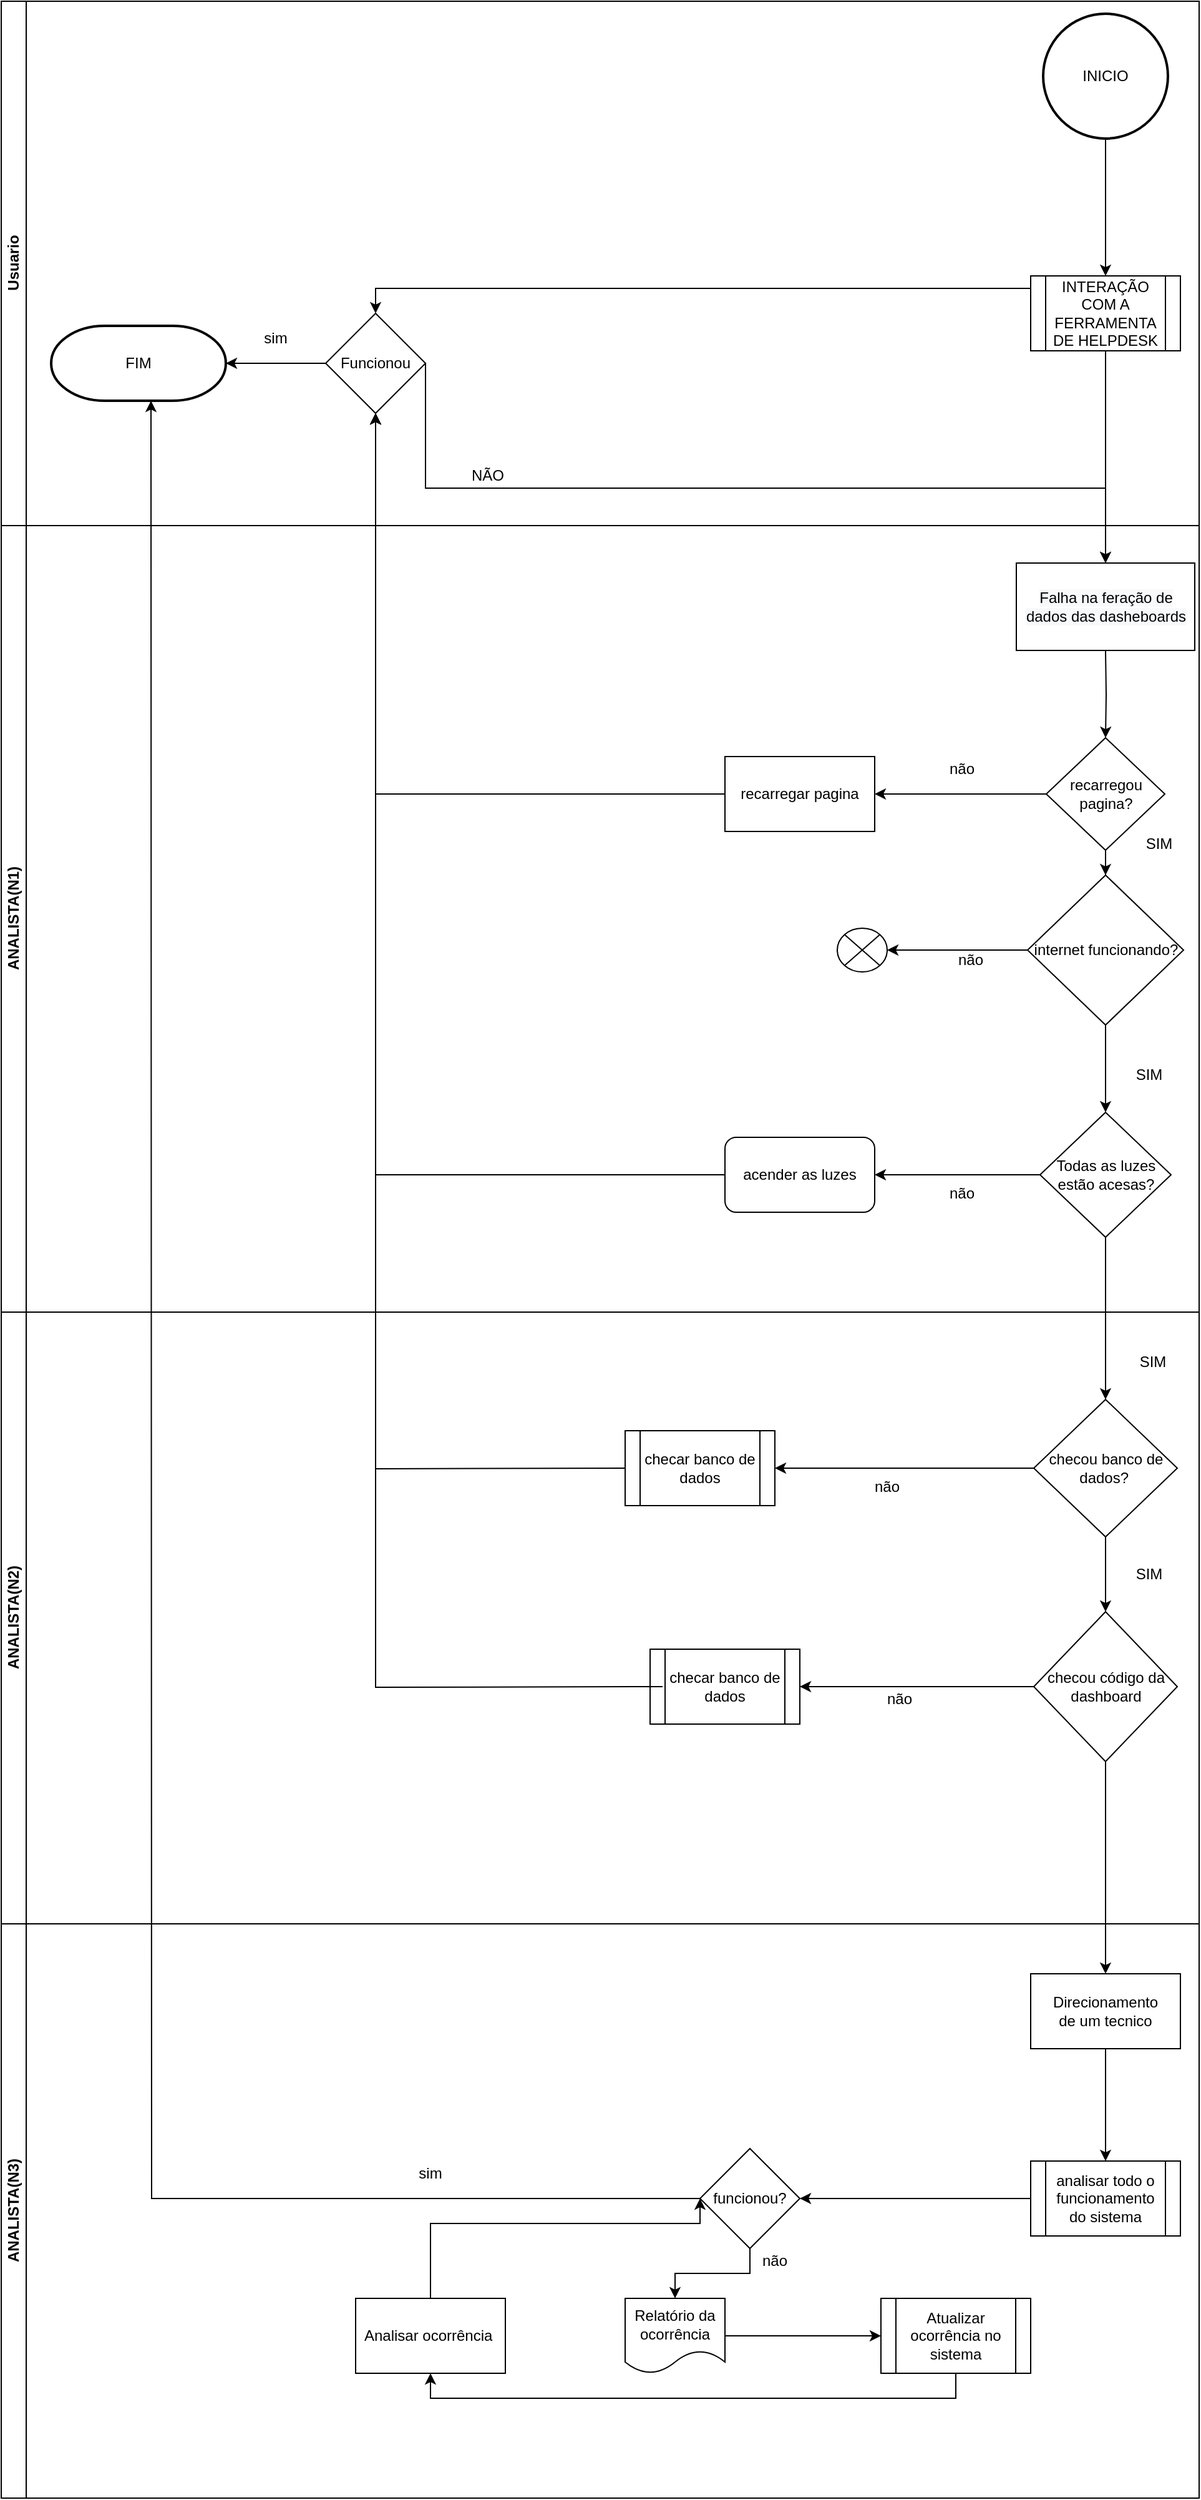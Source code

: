 <mxfile version="13.10.1" type="device"><diagram name="Page-2" id="5BxIVg2tEJL2LXJo3Pq-"><mxGraphModel dx="1108" dy="1651" grid="1" gridSize="10" guides="1" tooltips="1" connect="1" arrows="1" fold="1" page="1" pageScale="1" pageWidth="827" pageHeight="1169" math="0" shadow="0"><root><mxCell id="Cx1bZ6PdatSn4MNKSgRc-0"/><mxCell id="Cx1bZ6PdatSn4MNKSgRc-1" parent="Cx1bZ6PdatSn4MNKSgRc-0"/><mxCell id="icwxP9BIDco4ctWCTQTO-0" value="" style="swimlane;html=1;childLayout=stackLayout;resizeParent=1;resizeParentMax=0;horizontal=1;startSize=0;horizontalStack=0;" parent="Cx1bZ6PdatSn4MNKSgRc-1" vertex="1"><mxGeometry x="70" y="-80" width="960" height="1580" as="geometry"><mxRectangle x="110" y="-60" width="60" height="20" as="alternateBounds"/></mxGeometry></mxCell><mxCell id="icwxP9BIDco4ctWCTQTO-1" value="ANALISTA(N1)" style="swimlane;html=1;startSize=20;horizontal=0;" parent="icwxP9BIDco4ctWCTQTO-0" vertex="1"><mxGeometry width="960" height="630" as="geometry"/></mxCell><mxCell id="icwxP9BIDco4ctWCTQTO-16" style="edgeStyle=orthogonalEdgeStyle;rounded=0;orthogonalLoop=1;jettySize=auto;html=1;exitX=0.5;exitY=1;exitDx=0;exitDy=0;exitPerimeter=0;" parent="icwxP9BIDco4ctWCTQTO-1" target="icwxP9BIDco4ctWCTQTO-15" edge="1"><mxGeometry relative="1" as="geometry"><mxPoint x="885" y="100" as="sourcePoint"/></mxGeometry></mxCell><mxCell id="icwxP9BIDco4ctWCTQTO-18" style="edgeStyle=orthogonalEdgeStyle;rounded=0;orthogonalLoop=1;jettySize=auto;html=1;exitX=0;exitY=0.5;exitDx=0;exitDy=0;entryX=1;entryY=0.5;entryDx=0;entryDy=0;" parent="icwxP9BIDco4ctWCTQTO-1" source="icwxP9BIDco4ctWCTQTO-15" target="icwxP9BIDco4ctWCTQTO-17" edge="1"><mxGeometry relative="1" as="geometry"/></mxCell><mxCell id="icwxP9BIDco4ctWCTQTO-31" style="edgeStyle=orthogonalEdgeStyle;rounded=0;orthogonalLoop=1;jettySize=auto;html=1;exitX=0.5;exitY=1;exitDx=0;exitDy=0;" parent="icwxP9BIDco4ctWCTQTO-1" source="icwxP9BIDco4ctWCTQTO-15" target="icwxP9BIDco4ctWCTQTO-30" edge="1"><mxGeometry relative="1" as="geometry"/></mxCell><mxCell id="icwxP9BIDco4ctWCTQTO-15" value="recarregou pagina?" style="rhombus;whiteSpace=wrap;html=1;" parent="icwxP9BIDco4ctWCTQTO-1" vertex="1"><mxGeometry x="837.5" y="170" width="95" height="90" as="geometry"/></mxCell><mxCell id="icwxP9BIDco4ctWCTQTO-17" value="recarregar pagina" style="rounded=0;whiteSpace=wrap;html=1;" parent="icwxP9BIDco4ctWCTQTO-1" vertex="1"><mxGeometry x="580" y="185" width="120" height="60" as="geometry"/></mxCell><mxCell id="icwxP9BIDco4ctWCTQTO-19" value="não" style="text;html=1;strokeColor=none;fillColor=none;align=center;verticalAlign=middle;whiteSpace=wrap;rounded=0;" parent="icwxP9BIDco4ctWCTQTO-1" vertex="1"><mxGeometry x="750" y="185" width="40" height="20" as="geometry"/></mxCell><mxCell id="icwxP9BIDco4ctWCTQTO-33" style="edgeStyle=orthogonalEdgeStyle;rounded=0;orthogonalLoop=1;jettySize=auto;html=1;exitX=0.5;exitY=1;exitDx=0;exitDy=0;entryX=0.5;entryY=0;entryDx=0;entryDy=0;" parent="icwxP9BIDco4ctWCTQTO-1" source="icwxP9BIDco4ctWCTQTO-30" target="icwxP9BIDco4ctWCTQTO-32" edge="1"><mxGeometry relative="1" as="geometry"/></mxCell><mxCell id="icwxP9BIDco4ctWCTQTO-100" style="edgeStyle=orthogonalEdgeStyle;rounded=0;orthogonalLoop=1;jettySize=auto;html=1;exitX=0;exitY=0.5;exitDx=0;exitDy=0;entryX=1;entryY=0.5;entryDx=0;entryDy=0;entryPerimeter=0;" parent="icwxP9BIDco4ctWCTQTO-1" source="icwxP9BIDco4ctWCTQTO-30" target="icwxP9BIDco4ctWCTQTO-99" edge="1"><mxGeometry relative="1" as="geometry"/></mxCell><mxCell id="icwxP9BIDco4ctWCTQTO-30" value="internet funcionando?" style="rhombus;whiteSpace=wrap;html=1;" parent="icwxP9BIDco4ctWCTQTO-1" vertex="1"><mxGeometry x="822.5" y="280" width="125" height="120" as="geometry"/></mxCell><mxCell id="icwxP9BIDco4ctWCTQTO-38" style="edgeStyle=orthogonalEdgeStyle;rounded=0;orthogonalLoop=1;jettySize=auto;html=1;exitX=0;exitY=0.5;exitDx=0;exitDy=0;" parent="icwxP9BIDco4ctWCTQTO-1" source="icwxP9BIDco4ctWCTQTO-32" target="icwxP9BIDco4ctWCTQTO-37" edge="1"><mxGeometry relative="1" as="geometry"/></mxCell><mxCell id="icwxP9BIDco4ctWCTQTO-32" value="Todas as luzes estão acesas?" style="rhombus;whiteSpace=wrap;html=1;" parent="icwxP9BIDco4ctWCTQTO-1" vertex="1"><mxGeometry x="832.5" y="470" width="105" height="100" as="geometry"/></mxCell><mxCell id="icwxP9BIDco4ctWCTQTO-37" value="acender as luzes" style="rounded=1;whiteSpace=wrap;html=1;" parent="icwxP9BIDco4ctWCTQTO-1" vertex="1"><mxGeometry x="580" y="490" width="120" height="60" as="geometry"/></mxCell><mxCell id="icwxP9BIDco4ctWCTQTO-41" value="não" style="text;html=1;strokeColor=none;fillColor=none;align=center;verticalAlign=middle;whiteSpace=wrap;rounded=0;" parent="icwxP9BIDco4ctWCTQTO-1" vertex="1"><mxGeometry x="750" y="525" width="40" height="20" as="geometry"/></mxCell><mxCell id="icwxP9BIDco4ctWCTQTO-42" value="SIM&lt;br&gt;" style="text;html=1;strokeColor=none;fillColor=none;align=center;verticalAlign=middle;whiteSpace=wrap;rounded=0;" parent="icwxP9BIDco4ctWCTQTO-1" vertex="1"><mxGeometry x="900" y="430" width="40" height="20" as="geometry"/></mxCell><mxCell id="icwxP9BIDco4ctWCTQTO-59" value="SIM&lt;br&gt;" style="text;html=1;strokeColor=none;fillColor=none;align=center;verticalAlign=middle;whiteSpace=wrap;rounded=0;" parent="icwxP9BIDco4ctWCTQTO-1" vertex="1"><mxGeometry x="907.5" y="245" width="40" height="20" as="geometry"/></mxCell><mxCell id="icwxP9BIDco4ctWCTQTO-99" value="" style="verticalLabelPosition=bottom;verticalAlign=top;html=1;shape=mxgraph.flowchart.or;" parent="icwxP9BIDco4ctWCTQTO-1" vertex="1"><mxGeometry x="670" y="322.5" width="40" height="35" as="geometry"/></mxCell><mxCell id="icwxP9BIDco4ctWCTQTO-101" value="não" style="text;html=1;strokeColor=none;fillColor=none;align=center;verticalAlign=middle;whiteSpace=wrap;rounded=0;" parent="icwxP9BIDco4ctWCTQTO-1" vertex="1"><mxGeometry x="757" y="337.5" width="40" height="20" as="geometry"/></mxCell><mxCell id="icwxP9BIDco4ctWCTQTO-115" value="&#10;&#10;&lt;span style=&quot;color: rgb(0, 0, 0); font-family: helvetica; font-size: 12px; font-style: normal; font-weight: 400; letter-spacing: normal; text-align: center; text-indent: 0px; text-transform: none; word-spacing: 0px; background-color: rgb(248, 249, 250); display: inline; float: none;&quot;&gt;Falha na feração de dados das dasheboards&lt;/span&gt;&#10;&#10;" style="rounded=0;whiteSpace=wrap;html=1;" parent="icwxP9BIDco4ctWCTQTO-1" vertex="1"><mxGeometry x="813.5" y="30" width="143" height="70" as="geometry"/></mxCell><mxCell id="icwxP9BIDco4ctWCTQTO-2" value="ANALISTA(N2)" style="swimlane;html=1;startSize=20;horizontal=0;" parent="icwxP9BIDco4ctWCTQTO-0" vertex="1"><mxGeometry y="630" width="960" height="490" as="geometry"/></mxCell><mxCell id="icwxP9BIDco4ctWCTQTO-63" style="edgeStyle=orthogonalEdgeStyle;rounded=0;orthogonalLoop=1;jettySize=auto;html=1;exitX=0.5;exitY=1;exitDx=0;exitDy=0;" parent="icwxP9BIDco4ctWCTQTO-2" source="icwxP9BIDco4ctWCTQTO-60" target="icwxP9BIDco4ctWCTQTO-62" edge="1"><mxGeometry relative="1" as="geometry"/></mxCell><mxCell id="icwxP9BIDco4ctWCTQTO-68" style="edgeStyle=orthogonalEdgeStyle;rounded=0;orthogonalLoop=1;jettySize=auto;html=1;exitX=0;exitY=0.5;exitDx=0;exitDy=0;entryX=1;entryY=0.5;entryDx=0;entryDy=0;" parent="icwxP9BIDco4ctWCTQTO-2" source="icwxP9BIDco4ctWCTQTO-60" target="icwxP9BIDco4ctWCTQTO-81" edge="1"><mxGeometry relative="1" as="geometry"><mxPoint x="610" y="125" as="targetPoint"/></mxGeometry></mxCell><mxCell id="icwxP9BIDco4ctWCTQTO-60" value="checou banco de dados?&amp;nbsp;" style="rhombus;whiteSpace=wrap;html=1;" parent="icwxP9BIDco4ctWCTQTO-2" vertex="1"><mxGeometry x="827.5" y="70" width="115" height="110" as="geometry"/></mxCell><mxCell id="icwxP9BIDco4ctWCTQTO-62" value="checou código da dashboard" style="rhombus;whiteSpace=wrap;html=1;" parent="icwxP9BIDco4ctWCTQTO-2" vertex="1"><mxGeometry x="827.5" y="240" width="115" height="120" as="geometry"/></mxCell><mxCell id="icwxP9BIDco4ctWCTQTO-64" value="SIM&lt;br&gt;" style="text;html=1;strokeColor=none;fillColor=none;align=center;verticalAlign=middle;whiteSpace=wrap;rounded=0;" parent="icwxP9BIDco4ctWCTQTO-2" vertex="1"><mxGeometry x="900" y="200" width="40" height="20" as="geometry"/></mxCell><mxCell id="icwxP9BIDco4ctWCTQTO-65" value="SIM&lt;br&gt;" style="text;html=1;strokeColor=none;fillColor=none;align=center;verticalAlign=middle;whiteSpace=wrap;rounded=0;" parent="icwxP9BIDco4ctWCTQTO-2" vertex="1"><mxGeometry x="902.5" y="30" width="40" height="20" as="geometry"/></mxCell><mxCell id="icwxP9BIDco4ctWCTQTO-69" value="não" style="text;html=1;strokeColor=none;fillColor=none;align=center;verticalAlign=middle;whiteSpace=wrap;rounded=0;" parent="icwxP9BIDco4ctWCTQTO-2" vertex="1"><mxGeometry x="690" y="130" width="40" height="20" as="geometry"/></mxCell><mxCell id="icwxP9BIDco4ctWCTQTO-72" style="edgeStyle=orthogonalEdgeStyle;rounded=0;orthogonalLoop=1;jettySize=auto;html=1;exitX=0;exitY=0.5;exitDx=0;exitDy=0;entryX=1;entryY=0.5;entryDx=0;entryDy=0;" parent="icwxP9BIDco4ctWCTQTO-2" source="icwxP9BIDco4ctWCTQTO-62" target="icwxP9BIDco4ctWCTQTO-82" edge="1"><mxGeometry relative="1" as="geometry"><mxPoint x="630" y="300" as="targetPoint"/></mxGeometry></mxCell><mxCell id="icwxP9BIDco4ctWCTQTO-75" value="não" style="text;html=1;strokeColor=none;fillColor=none;align=center;verticalAlign=middle;whiteSpace=wrap;rounded=0;" parent="icwxP9BIDco4ctWCTQTO-2" vertex="1"><mxGeometry x="700" y="300" width="40" height="20" as="geometry"/></mxCell><mxCell id="icwxP9BIDco4ctWCTQTO-81" value="&lt;span&gt;checar banco de dados&lt;/span&gt;" style="shape=process;whiteSpace=wrap;html=1;backgroundOutline=1;" parent="icwxP9BIDco4ctWCTQTO-2" vertex="1"><mxGeometry x="500" y="95" width="120" height="60" as="geometry"/></mxCell><mxCell id="icwxP9BIDco4ctWCTQTO-82" value="&lt;span&gt;checar banco de dados&lt;/span&gt;" style="shape=process;whiteSpace=wrap;html=1;backgroundOutline=1;" parent="icwxP9BIDco4ctWCTQTO-2" vertex="1"><mxGeometry x="520" y="270" width="120" height="60" as="geometry"/></mxCell><mxCell id="icwxP9BIDco4ctWCTQTO-3" value="ANALISTA(N3)" style="swimlane;html=1;startSize=20;horizontal=0;" parent="icwxP9BIDco4ctWCTQTO-0" vertex="1"><mxGeometry y="1120" width="960" height="460" as="geometry"/></mxCell><mxCell id="icwxP9BIDco4ctWCTQTO-84" style="edgeStyle=orthogonalEdgeStyle;rounded=0;orthogonalLoop=1;jettySize=auto;html=1;exitX=0.5;exitY=1;exitDx=0;exitDy=0;entryX=0.5;entryY=0;entryDx=0;entryDy=0;" parent="icwxP9BIDco4ctWCTQTO-3" source="icwxP9BIDco4ctWCTQTO-79" target="icwxP9BIDco4ctWCTQTO-83" edge="1"><mxGeometry relative="1" as="geometry"/></mxCell><mxCell id="icwxP9BIDco4ctWCTQTO-79" value="Direcionamento&lt;br&gt;de um tecnico" style="rounded=0;whiteSpace=wrap;html=1;" parent="icwxP9BIDco4ctWCTQTO-3" vertex="1"><mxGeometry x="825" y="40" width="120" height="60" as="geometry"/></mxCell><mxCell id="icwxP9BIDco4ctWCTQTO-87" style="edgeStyle=orthogonalEdgeStyle;rounded=0;orthogonalLoop=1;jettySize=auto;html=1;exitX=0;exitY=0.5;exitDx=0;exitDy=0;entryX=1;entryY=0.5;entryDx=0;entryDy=0;" parent="icwxP9BIDco4ctWCTQTO-3" source="icwxP9BIDco4ctWCTQTO-83" target="icwxP9BIDco4ctWCTQTO-86" edge="1"><mxGeometry relative="1" as="geometry"/></mxCell><mxCell id="icwxP9BIDco4ctWCTQTO-83" value="analisar todo o funcionamento&lt;br&gt;do sistema" style="shape=process;whiteSpace=wrap;html=1;backgroundOutline=1;" parent="icwxP9BIDco4ctWCTQTO-3" vertex="1"><mxGeometry x="825" y="190" width="120" height="60" as="geometry"/></mxCell><mxCell id="icwxP9BIDco4ctWCTQTO-89" style="edgeStyle=orthogonalEdgeStyle;rounded=0;orthogonalLoop=1;jettySize=auto;html=1;exitX=0.5;exitY=1;exitDx=0;exitDy=0;entryX=0.5;entryY=0;entryDx=0;entryDy=0;" parent="icwxP9BIDco4ctWCTQTO-3" source="icwxP9BIDco4ctWCTQTO-86" target="icwxP9BIDco4ctWCTQTO-92" edge="1"><mxGeometry relative="1" as="geometry"/></mxCell><mxCell id="icwxP9BIDco4ctWCTQTO-86" value="funcionou?" style="rhombus;whiteSpace=wrap;html=1;" parent="icwxP9BIDco4ctWCTQTO-3" vertex="1"><mxGeometry x="560" y="180" width="80" height="80" as="geometry"/></mxCell><mxCell id="icwxP9BIDco4ctWCTQTO-96" style="edgeStyle=orthogonalEdgeStyle;rounded=0;orthogonalLoop=1;jettySize=auto;html=1;exitX=0.5;exitY=1;exitDx=0;exitDy=0;entryX=0.5;entryY=1;entryDx=0;entryDy=0;" parent="icwxP9BIDco4ctWCTQTO-3" source="icwxP9BIDco4ctWCTQTO-88" target="icwxP9BIDco4ctWCTQTO-94" edge="1"><mxGeometry relative="1" as="geometry"/></mxCell><mxCell id="icwxP9BIDco4ctWCTQTO-88" value="Atualizar ocorrência no sistema" style="shape=process;whiteSpace=wrap;html=1;backgroundOutline=1;" parent="icwxP9BIDco4ctWCTQTO-3" vertex="1"><mxGeometry x="705" y="300" width="120" height="60" as="geometry"/></mxCell><mxCell id="icwxP9BIDco4ctWCTQTO-90" value="não" style="text;html=1;strokeColor=none;fillColor=none;align=center;verticalAlign=middle;whiteSpace=wrap;rounded=0;" parent="icwxP9BIDco4ctWCTQTO-3" vertex="1"><mxGeometry x="600" y="260" width="40" height="20" as="geometry"/></mxCell><mxCell id="icwxP9BIDco4ctWCTQTO-93" style="edgeStyle=orthogonalEdgeStyle;rounded=0;orthogonalLoop=1;jettySize=auto;html=1;exitX=1;exitY=0.5;exitDx=0;exitDy=0;" parent="icwxP9BIDco4ctWCTQTO-3" source="icwxP9BIDco4ctWCTQTO-92" target="icwxP9BIDco4ctWCTQTO-88" edge="1"><mxGeometry relative="1" as="geometry"/></mxCell><mxCell id="icwxP9BIDco4ctWCTQTO-92" value="Relatório da ocorrência" style="shape=document;whiteSpace=wrap;html=1;boundedLbl=1;" parent="icwxP9BIDco4ctWCTQTO-3" vertex="1"><mxGeometry x="500" y="300" width="80" height="60" as="geometry"/></mxCell><mxCell id="icwxP9BIDco4ctWCTQTO-95" style="edgeStyle=orthogonalEdgeStyle;rounded=0;orthogonalLoop=1;jettySize=auto;html=1;exitX=0.5;exitY=0;exitDx=0;exitDy=0;" parent="icwxP9BIDco4ctWCTQTO-3" source="icwxP9BIDco4ctWCTQTO-94" edge="1"><mxGeometry relative="1" as="geometry"><mxPoint x="560" y="220" as="targetPoint"/><Array as="points"><mxPoint x="344" y="240"/><mxPoint x="560" y="240"/></Array></mxGeometry></mxCell><mxCell id="icwxP9BIDco4ctWCTQTO-94" value="Analisar ocorrência&amp;nbsp;" style="rounded=0;whiteSpace=wrap;html=1;" parent="icwxP9BIDco4ctWCTQTO-3" vertex="1"><mxGeometry x="284" y="300" width="120" height="60" as="geometry"/></mxCell><mxCell id="icwxP9BIDco4ctWCTQTO-97" value="sim" style="text;html=1;strokeColor=none;fillColor=none;align=center;verticalAlign=middle;whiteSpace=wrap;rounded=0;" parent="icwxP9BIDco4ctWCTQTO-3" vertex="1"><mxGeometry x="324" y="190" width="40" height="20" as="geometry"/></mxCell><mxCell id="icwxP9BIDco4ctWCTQTO-61" style="edgeStyle=orthogonalEdgeStyle;rounded=0;orthogonalLoop=1;jettySize=auto;html=1;exitX=0.5;exitY=1;exitDx=0;exitDy=0;" parent="icwxP9BIDco4ctWCTQTO-0" source="icwxP9BIDco4ctWCTQTO-32" target="icwxP9BIDco4ctWCTQTO-60" edge="1"><mxGeometry relative="1" as="geometry"/></mxCell><mxCell id="icwxP9BIDco4ctWCTQTO-80" style="edgeStyle=orthogonalEdgeStyle;rounded=0;orthogonalLoop=1;jettySize=auto;html=1;exitX=0.5;exitY=1;exitDx=0;exitDy=0;entryX=0.5;entryY=0;entryDx=0;entryDy=0;" parent="icwxP9BIDco4ctWCTQTO-0" source="icwxP9BIDco4ctWCTQTO-62" target="icwxP9BIDco4ctWCTQTO-79" edge="1"><mxGeometry relative="1" as="geometry"/></mxCell><mxCell id="icwxP9BIDco4ctWCTQTO-23" value="Usuario" style="swimlane;html=1;startSize=20;horizontal=0;" parent="Cx1bZ6PdatSn4MNKSgRc-1" vertex="1"><mxGeometry x="70" y="-500" width="960" height="420" as="geometry"/></mxCell><mxCell id="icwxP9BIDco4ctWCTQTO-36" style="edgeStyle=orthogonalEdgeStyle;rounded=0;orthogonalLoop=1;jettySize=auto;html=1;exitX=0;exitY=0.5;exitDx=0;exitDy=0;" parent="icwxP9BIDco4ctWCTQTO-23" source="icwxP9BIDco4ctWCTQTO-22" edge="1"><mxGeometry relative="1" as="geometry"><mxPoint x="180" y="290" as="targetPoint"/></mxGeometry></mxCell><mxCell id="icwxP9BIDco4ctWCTQTO-22" value="Funcionou" style="rhombus;whiteSpace=wrap;html=1;" parent="icwxP9BIDco4ctWCTQTO-23" vertex="1"><mxGeometry x="260" y="250" width="80" height="80" as="geometry"/></mxCell><mxCell id="icwxP9BIDco4ctWCTQTO-98" value="sim" style="text;html=1;strokeColor=none;fillColor=none;align=center;verticalAlign=middle;whiteSpace=wrap;rounded=0;" parent="icwxP9BIDco4ctWCTQTO-23" vertex="1"><mxGeometry x="200" y="260" width="40" height="20" as="geometry"/></mxCell><mxCell id="icwxP9BIDco4ctWCTQTO-103" value="FIM" style="strokeWidth=2;html=1;shape=mxgraph.flowchart.terminator;whiteSpace=wrap;" parent="icwxP9BIDco4ctWCTQTO-23" vertex="1"><mxGeometry x="40" y="260" width="140" height="60" as="geometry"/></mxCell><mxCell id="icwxP9BIDco4ctWCTQTO-105" value="NÃO&lt;br&gt;" style="text;html=1;strokeColor=none;fillColor=none;align=center;verticalAlign=middle;whiteSpace=wrap;rounded=0;" parent="icwxP9BIDco4ctWCTQTO-23" vertex="1"><mxGeometry x="370" y="370" width="40" height="20" as="geometry"/></mxCell><mxCell id="icwxP9BIDco4ctWCTQTO-109" style="edgeStyle=orthogonalEdgeStyle;rounded=0;orthogonalLoop=1;jettySize=auto;html=1;exitX=0.5;exitY=1;exitDx=0;exitDy=0;exitPerimeter=0;entryX=0.5;entryY=0;entryDx=0;entryDy=0;" parent="icwxP9BIDco4ctWCTQTO-23" source="icwxP9BIDco4ctWCTQTO-107" target="icwxP9BIDco4ctWCTQTO-110" edge="1"><mxGeometry relative="1" as="geometry"><mxPoint x="890" y="160" as="targetPoint"/></mxGeometry></mxCell><mxCell id="icwxP9BIDco4ctWCTQTO-107" value="INICIO" style="strokeWidth=2;html=1;shape=mxgraph.flowchart.start_2;whiteSpace=wrap;" parent="icwxP9BIDco4ctWCTQTO-23" vertex="1"><mxGeometry x="835" y="10" width="100" height="100" as="geometry"/></mxCell><mxCell id="icwxP9BIDco4ctWCTQTO-112" style="edgeStyle=orthogonalEdgeStyle;rounded=0;orthogonalLoop=1;jettySize=auto;html=1;exitX=0;exitY=0.5;exitDx=0;exitDy=0;entryX=0.5;entryY=0;entryDx=0;entryDy=0;" parent="icwxP9BIDco4ctWCTQTO-23" source="icwxP9BIDco4ctWCTQTO-110" target="icwxP9BIDco4ctWCTQTO-22" edge="1"><mxGeometry relative="1" as="geometry"><Array as="points"><mxPoint x="825" y="230"/><mxPoint x="300" y="230"/></Array></mxGeometry></mxCell><mxCell id="icwxP9BIDco4ctWCTQTO-110" value="INTERAÇÃO COM A FERRAMENTA DE HELPDESK" style="shape=process;whiteSpace=wrap;html=1;backgroundOutline=1;" parent="icwxP9BIDco4ctWCTQTO-23" vertex="1"><mxGeometry x="825" y="220" width="120" height="60" as="geometry"/></mxCell><mxCell id="icwxP9BIDco4ctWCTQTO-34" style="edgeStyle=orthogonalEdgeStyle;rounded=0;orthogonalLoop=1;jettySize=auto;html=1;exitX=0;exitY=0.5;exitDx=0;exitDy=0;" parent="Cx1bZ6PdatSn4MNKSgRc-1" source="icwxP9BIDco4ctWCTQTO-17" target="icwxP9BIDco4ctWCTQTO-22" edge="1"><mxGeometry relative="1" as="geometry"/></mxCell><mxCell id="icwxP9BIDco4ctWCTQTO-39" style="edgeStyle=orthogonalEdgeStyle;rounded=0;orthogonalLoop=1;jettySize=auto;html=1;exitX=0;exitY=0.5;exitDx=0;exitDy=0;entryX=0.5;entryY=1;entryDx=0;entryDy=0;" parent="Cx1bZ6PdatSn4MNKSgRc-1" source="icwxP9BIDco4ctWCTQTO-37" target="icwxP9BIDco4ctWCTQTO-22" edge="1"><mxGeometry relative="1" as="geometry"><mxPoint x="360" y="-20" as="targetPoint"/></mxGeometry></mxCell><mxCell id="icwxP9BIDco4ctWCTQTO-70" style="edgeStyle=orthogonalEdgeStyle;rounded=0;orthogonalLoop=1;jettySize=auto;html=1;entryX=0.5;entryY=1;entryDx=0;entryDy=0;" parent="Cx1bZ6PdatSn4MNKSgRc-1" target="icwxP9BIDco4ctWCTQTO-22" edge="1"><mxGeometry relative="1" as="geometry"><mxPoint x="360" y="-10" as="targetPoint"/><mxPoint x="570" y="675" as="sourcePoint"/></mxGeometry></mxCell><mxCell id="icwxP9BIDco4ctWCTQTO-76" style="edgeStyle=orthogonalEdgeStyle;rounded=0;orthogonalLoop=1;jettySize=auto;html=1;exitX=0;exitY=0.5;exitDx=0;exitDy=0;entryX=0.5;entryY=1;entryDx=0;entryDy=0;" parent="Cx1bZ6PdatSn4MNKSgRc-1" target="icwxP9BIDco4ctWCTQTO-22" edge="1"><mxGeometry relative="1" as="geometry"><mxPoint x="360" y="-20" as="targetPoint"/><mxPoint x="600" y="850" as="sourcePoint"/></mxGeometry></mxCell><mxCell id="icwxP9BIDco4ctWCTQTO-91" style="edgeStyle=orthogonalEdgeStyle;rounded=0;orthogonalLoop=1;jettySize=auto;html=1;exitX=0;exitY=0.5;exitDx=0;exitDy=0;entryX=0.5;entryY=1;entryDx=0;entryDy=0;" parent="Cx1bZ6PdatSn4MNKSgRc-1" source="icwxP9BIDco4ctWCTQTO-86" edge="1"><mxGeometry relative="1" as="geometry"><mxPoint x="190" y="-180" as="targetPoint"/></mxGeometry></mxCell><mxCell id="icwxP9BIDco4ctWCTQTO-104" style="edgeStyle=orthogonalEdgeStyle;rounded=0;orthogonalLoop=1;jettySize=auto;html=1;exitX=1;exitY=0.5;exitDx=0;exitDy=0;entryX=0.5;entryY=0;entryDx=0;entryDy=0;" parent="Cx1bZ6PdatSn4MNKSgRc-1" source="icwxP9BIDco4ctWCTQTO-22" target="icwxP9BIDco4ctWCTQTO-115" edge="1"><mxGeometry relative="1" as="geometry"><mxPoint x="955" y="-70" as="targetPoint"/><Array as="points"><mxPoint x="410" y="-110"/><mxPoint x="955" y="-110"/></Array></mxGeometry></mxCell><mxCell id="icwxP9BIDco4ctWCTQTO-116" style="edgeStyle=orthogonalEdgeStyle;rounded=0;orthogonalLoop=1;jettySize=auto;html=1;exitX=0.5;exitY=1;exitDx=0;exitDy=0;" parent="Cx1bZ6PdatSn4MNKSgRc-1" source="icwxP9BIDco4ctWCTQTO-110" target="icwxP9BIDco4ctWCTQTO-115" edge="1"><mxGeometry relative="1" as="geometry"/></mxCell></root></mxGraphModel></diagram></mxfile>